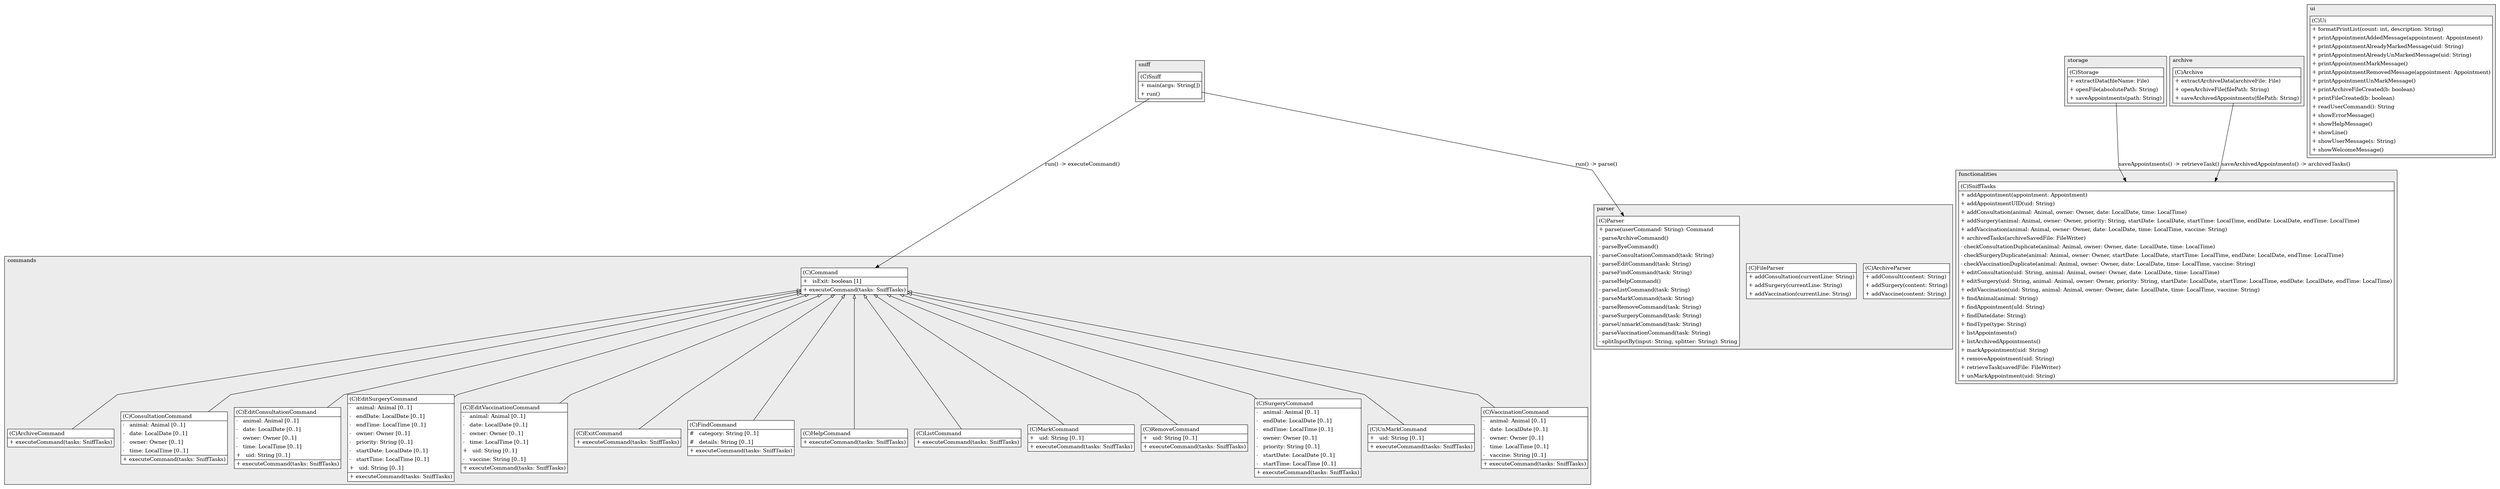 @startuml

/' diagram meta data start
config=StructureConfiguration;
{
  "projectClassification": {
    "searchMode": "OpenProject", // OpenProject, AllProjects
    "includedProjects": "",
    "pathEndKeywords": "*.impl",
    "isClientPath": "",
    "isClientName": "",
    "isTestPath": "",
    "isTestName": "",
    "isMappingPath": "",
    "isMappingName": "",
    "isDataAccessPath": "",
    "isDataAccessName": "",
    "isDataStructurePath": "",
    "isDataStructureName": "",
    "isInterfaceStructuresPath": "",
    "isInterfaceStructuresName": "",
    "isEntryPointPath": "",
    "isEntryPointName": "",
    "treatFinalFieldsAsMandatory": false
  },
  "graphRestriction": {
    "classPackageExcludeFilter": "",
    "classPackageIncludeFilter": "",
    "classNameExcludeFilter": "",
    "classNameIncludeFilter": "",
    "methodNameExcludeFilter": "",
    "methodNameIncludeFilter": "",
    "removeByInheritance": "", // inheritance/annotation based filtering is done in a second step
    "removeByAnnotation": "",
    "removeByClassPackage": "", // cleanup the graph after inheritance/annotation based filtering is done
    "removeByClassName": "",
    "cutMappings": false,
    "cutEnum": true,
    "cutTests": true,
    "cutClient": true,
    "cutDataAccess": false,
    "cutInterfaceStructures": false,
    "cutDataStructures": false,
    "cutGetterAndSetter": true,
    "cutConstructors": true
  },
  "graphTraversal": {
    "forwardDepth": 3,
    "backwardDepth": 3,
    "classPackageExcludeFilter": "",
    "classPackageIncludeFilter": "",
    "classNameExcludeFilter": "",
    "classNameIncludeFilter": "",
    "methodNameExcludeFilter": "",
    "methodNameIncludeFilter": "",
    "hideMappings": false,
    "hideDataStructures": false,
    "hidePrivateMethods": true,
    "hideInterfaceCalls": true, // indirection: implementation -> interface (is hidden) -> implementation
    "onlyShowApplicationEntryPoints": false, // root node is included
    "useMethodCallsForStructureDiagram": "ForwardOnly" // ForwardOnly, BothDirections, No
  },
  "details": {
    "aggregation": "GroupByClass", // ByClass, GroupByClass, None
    "showClassGenericTypes": true,
    "showMethods": true,
    "showMethodParameterNames": true,
    "showMethodParameterTypes": true,
    "showMethodReturnType": true,
    "showPackageLevels": 2,
    "showDetailedClassStructure": true
  },
  "rootClass": "seedu.sniff.Sniff",
  "extensionCallbackMethod": "" // qualified.class.name#methodName - signature: public static String method(String)
}
diagram meta data end '/



digraph g {
    rankdir="TB"
    splines=polyline
    

'nodes 
subgraph cluster_109586094 { 
   	label=sniff
	labeljust=l
	fillcolor="#ececec"
	style=filled
   
   Sniff655660956[
	label=<<TABLE BORDER="1" CELLBORDER="0" CELLPADDING="4" CELLSPACING="0">
<TR><TD ALIGN="LEFT" >(C)Sniff</TD></TR>
<HR/>
<TR><TD ALIGN="LEFT" >+ main(args: String[])</TD></TR>
<TR><TD ALIGN="LEFT" >+ run()</TD></TR>
</TABLE>>
	style=filled
	margin=0
	shape=plaintext
	fillcolor="#FFFFFF"
];
} 

subgraph cluster_1884274053 { 
   	label=storage
	labeljust=l
	fillcolor="#ececec"
	style=filled
   
   Storage1389662410[
	label=<<TABLE BORDER="1" CELLBORDER="0" CELLPADDING="4" CELLSPACING="0">
<TR><TD ALIGN="LEFT" >(C)Storage</TD></TR>
<HR/>
<TR><TD ALIGN="LEFT" >+ extractData(fileName: File)</TD></TR>
<TR><TD ALIGN="LEFT" >+ openFile(absolutePath: String)</TD></TR>
<TR><TD ALIGN="LEFT" >+ saveAppointments(path: String)</TD></TR>
</TABLE>>
	style=filled
	margin=0
	shape=plaintext
	fillcolor="#FFFFFF"
];
} 

subgraph cluster_3732 { 
   	label=ui
	labeljust=l
	fillcolor="#ececec"
	style=filled
   
   Ui1037788935[
	label=<<TABLE BORDER="1" CELLBORDER="0" CELLPADDING="4" CELLSPACING="0">
<TR><TD ALIGN="LEFT" >(C)Ui</TD></TR>
<HR/>
<TR><TD ALIGN="LEFT" >+ formatPrintList(count: int, description: String)</TD></TR>
<TR><TD ALIGN="LEFT" >+ printAppointmentAddedMessage(appointment: Appointment)</TD></TR>
<TR><TD ALIGN="LEFT" >+ printAppointmentAlreadyMarkedMessage(uid: String)</TD></TR>
<TR><TD ALIGN="LEFT" >+ printAppointmentAlreadyUnMarkedMessage(uid: String)</TD></TR>
<TR><TD ALIGN="LEFT" >+ printAppointmentMarkMessage()</TD></TR>
<TR><TD ALIGN="LEFT" >+ printAppointmentRemovedMessage(appointment: Appointment)</TD></TR>
<TR><TD ALIGN="LEFT" >+ printAppointmentUnMarkMessage()</TD></TR>
<TR><TD ALIGN="LEFT" >+ printArchiveFileCreated(b: boolean)</TD></TR>
<TR><TD ALIGN="LEFT" >+ printFileCreated(b: boolean)</TD></TR>
<TR><TD ALIGN="LEFT" >+ readUserCommand(): String</TD></TR>
<TR><TD ALIGN="LEFT" >+ showErrorMessage()</TD></TR>
<TR><TD ALIGN="LEFT" >+ showHelpMessage()</TD></TR>
<TR><TD ALIGN="LEFT" >+ showLine()</TD></TR>
<TR><TD ALIGN="LEFT" >+ showUserMessage(s: String)</TD></TR>
<TR><TD ALIGN="LEFT" >+ showWelcomeMessage()</TD></TR>
</TABLE>>
	style=filled
	margin=0
	shape=plaintext
	fillcolor="#FFFFFF"
];
} 

subgraph cluster_579021399 { 
   	label=functionalities
	labeljust=l
	fillcolor="#ececec"
	style=filled
   
   SniffTasks579021399[
	label=<<TABLE BORDER="1" CELLBORDER="0" CELLPADDING="4" CELLSPACING="0">
<TR><TD ALIGN="LEFT" >(C)SniffTasks</TD></TR>
<HR/>
<TR><TD ALIGN="LEFT" >+ addAppointment(appointment: Appointment)</TD></TR>
<TR><TD ALIGN="LEFT" >+ addAppointmentUID(uid: String)</TD></TR>
<TR><TD ALIGN="LEFT" >+ addConsultation(animal: Animal, owner: Owner, date: LocalDate, time: LocalTime)</TD></TR>
<TR><TD ALIGN="LEFT" >+ addSurgery(animal: Animal, owner: Owner, priority: String, startDate: LocalDate, startTime: LocalTime, endDate: LocalDate, endTime: LocalTime)</TD></TR>
<TR><TD ALIGN="LEFT" >+ addVaccination(animal: Animal, owner: Owner, date: LocalDate, time: LocalTime, vaccine: String)</TD></TR>
<TR><TD ALIGN="LEFT" >+ archivedTasks(archiveSavedFile: FileWriter)</TD></TR>
<TR><TD ALIGN="LEFT" >- checkConsultationDuplicate(animal: Animal, owner: Owner, date: LocalDate, time: LocalTime)</TD></TR>
<TR><TD ALIGN="LEFT" >- checkSurgeryDuplicate(animal: Animal, owner: Owner, startDate: LocalDate, startTime: LocalTime, endDate: LocalDate, endTime: LocalTime)</TD></TR>
<TR><TD ALIGN="LEFT" >- checkVaccinationDuplicate(animal: Animal, owner: Owner, date: LocalDate, time: LocalTime, vaccine: String)</TD></TR>
<TR><TD ALIGN="LEFT" >+ editConsultation(uid: String, animal: Animal, owner: Owner, date: LocalDate, time: LocalTime)</TD></TR>
<TR><TD ALIGN="LEFT" >+ editSurgery(uid: String, animal: Animal, owner: Owner, priority: String, startDate: LocalDate, startTime: LocalTime, endDate: LocalDate, endTime: LocalTime)</TD></TR>
<TR><TD ALIGN="LEFT" >+ editVaccination(uid: String, animal: Animal, owner: Owner, date: LocalDate, time: LocalTime, vaccine: String)</TD></TR>
<TR><TD ALIGN="LEFT" >+ findAnimal(animal: String)</TD></TR>
<TR><TD ALIGN="LEFT" >+ findAppointment(uId: String)</TD></TR>
<TR><TD ALIGN="LEFT" >+ findDate(date: String)</TD></TR>
<TR><TD ALIGN="LEFT" >+ findType(type: String)</TD></TR>
<TR><TD ALIGN="LEFT" >+ listAppointments()</TD></TR>
<TR><TD ALIGN="LEFT" >+ listArchivedAppointments()</TD></TR>
<TR><TD ALIGN="LEFT" >+ markAppointment(uid: String)</TD></TR>
<TR><TD ALIGN="LEFT" >+ removeAppointment(uid: String)</TD></TR>
<TR><TD ALIGN="LEFT" >+ retrieveTask(savedFile: FileWriter)</TD></TR>
<TR><TD ALIGN="LEFT" >+ unMarkAppointment(uid: String)</TD></TR>
</TABLE>>
	style=filled
	margin=0
	shape=plaintext
	fillcolor="#FFFFFF"
];
} 

subgraph cluster_602535288 { 
   	label=commands
	labeljust=l
	fillcolor="#ececec"
	style=filled
   
   ArchiveCommand1845523757[
	label=<<TABLE BORDER="1" CELLBORDER="0" CELLPADDING="4" CELLSPACING="0">
<TR><TD ALIGN="LEFT" >(C)ArchiveCommand</TD></TR>
<HR/>
<TR><TD ALIGN="LEFT" >+ executeCommand(tasks: SniffTasks)</TD></TR>
</TABLE>>
	style=filled
	margin=0
	shape=plaintext
	fillcolor="#FFFFFF"
];

Command1845523757[
	label=<<TABLE BORDER="1" CELLBORDER="0" CELLPADDING="4" CELLSPACING="0">
<TR><TD ALIGN="LEFT" >(C)Command</TD></TR>
<HR/>
<TR><TD ALIGN="LEFT" >+   isExit: boolean [1]</TD></TR>
<HR/>
<TR><TD ALIGN="LEFT" >+ executeCommand(tasks: SniffTasks)</TD></TR>
</TABLE>>
	style=filled
	margin=0
	shape=plaintext
	fillcolor="#FFFFFF"
];

ConsultationCommand1845523757[
	label=<<TABLE BORDER="1" CELLBORDER="0" CELLPADDING="4" CELLSPACING="0">
<TR><TD ALIGN="LEFT" >(C)ConsultationCommand</TD></TR>
<HR/>
<TR><TD ALIGN="LEFT" >-   animal: Animal [0..1]</TD></TR>
<TR><TD ALIGN="LEFT" >-   date: LocalDate [0..1]</TD></TR>
<TR><TD ALIGN="LEFT" >-   owner: Owner [0..1]</TD></TR>
<TR><TD ALIGN="LEFT" >-   time: LocalTime [0..1]</TD></TR>
<HR/>
<TR><TD ALIGN="LEFT" >+ executeCommand(tasks: SniffTasks)</TD></TR>
</TABLE>>
	style=filled
	margin=0
	shape=plaintext
	fillcolor="#FFFFFF"
];

EditConsultationCommand1845523757[
	label=<<TABLE BORDER="1" CELLBORDER="0" CELLPADDING="4" CELLSPACING="0">
<TR><TD ALIGN="LEFT" >(C)EditConsultationCommand</TD></TR>
<HR/>
<TR><TD ALIGN="LEFT" >-   animal: Animal [0..1]</TD></TR>
<TR><TD ALIGN="LEFT" >-   date: LocalDate [0..1]</TD></TR>
<TR><TD ALIGN="LEFT" >-   owner: Owner [0..1]</TD></TR>
<TR><TD ALIGN="LEFT" >-   time: LocalTime [0..1]</TD></TR>
<TR><TD ALIGN="LEFT" >+   uid: String [0..1]</TD></TR>
<HR/>
<TR><TD ALIGN="LEFT" >+ executeCommand(tasks: SniffTasks)</TD></TR>
</TABLE>>
	style=filled
	margin=0
	shape=plaintext
	fillcolor="#FFFFFF"
];

EditSurgeryCommand1845523757[
	label=<<TABLE BORDER="1" CELLBORDER="0" CELLPADDING="4" CELLSPACING="0">
<TR><TD ALIGN="LEFT" >(C)EditSurgeryCommand</TD></TR>
<HR/>
<TR><TD ALIGN="LEFT" >-   animal: Animal [0..1]</TD></TR>
<TR><TD ALIGN="LEFT" >-   endDate: LocalDate [0..1]</TD></TR>
<TR><TD ALIGN="LEFT" >-   endTime: LocalTime [0..1]</TD></TR>
<TR><TD ALIGN="LEFT" >-   owner: Owner [0..1]</TD></TR>
<TR><TD ALIGN="LEFT" >-   priority: String [0..1]</TD></TR>
<TR><TD ALIGN="LEFT" >-   startDate: LocalDate [0..1]</TD></TR>
<TR><TD ALIGN="LEFT" >-   startTime: LocalTime [0..1]</TD></TR>
<TR><TD ALIGN="LEFT" >+   uid: String [0..1]</TD></TR>
<HR/>
<TR><TD ALIGN="LEFT" >+ executeCommand(tasks: SniffTasks)</TD></TR>
</TABLE>>
	style=filled
	margin=0
	shape=plaintext
	fillcolor="#FFFFFF"
];

EditVaccinationCommand1845523757[
	label=<<TABLE BORDER="1" CELLBORDER="0" CELLPADDING="4" CELLSPACING="0">
<TR><TD ALIGN="LEFT" >(C)EditVaccinationCommand</TD></TR>
<HR/>
<TR><TD ALIGN="LEFT" >-   animal: Animal [0..1]</TD></TR>
<TR><TD ALIGN="LEFT" >-   date: LocalDate [0..1]</TD></TR>
<TR><TD ALIGN="LEFT" >-   owner: Owner [0..1]</TD></TR>
<TR><TD ALIGN="LEFT" >-   time: LocalTime [0..1]</TD></TR>
<TR><TD ALIGN="LEFT" >+   uid: String [0..1]</TD></TR>
<TR><TD ALIGN="LEFT" >-   vaccine: String [0..1]</TD></TR>
<HR/>
<TR><TD ALIGN="LEFT" >+ executeCommand(tasks: SniffTasks)</TD></TR>
</TABLE>>
	style=filled
	margin=0
	shape=plaintext
	fillcolor="#FFFFFF"
];

ExitCommand1845523757[
	label=<<TABLE BORDER="1" CELLBORDER="0" CELLPADDING="4" CELLSPACING="0">
<TR><TD ALIGN="LEFT" >(C)ExitCommand</TD></TR>
<HR/>
<TR><TD ALIGN="LEFT" >+ executeCommand(tasks: SniffTasks)</TD></TR>
</TABLE>>
	style=filled
	margin=0
	shape=plaintext
	fillcolor="#FFFFFF"
];

FindCommand1845523757[
	label=<<TABLE BORDER="1" CELLBORDER="0" CELLPADDING="4" CELLSPACING="0">
<TR><TD ALIGN="LEFT" >(C)FindCommand</TD></TR>
<HR/>
<TR><TD ALIGN="LEFT" >#   category: String [0..1]</TD></TR>
<TR><TD ALIGN="LEFT" >#   details: String [0..1]</TD></TR>
<HR/>
<TR><TD ALIGN="LEFT" >+ executeCommand(tasks: SniffTasks)</TD></TR>
</TABLE>>
	style=filled
	margin=0
	shape=plaintext
	fillcolor="#FFFFFF"
];

HelpCommand1845523757[
	label=<<TABLE BORDER="1" CELLBORDER="0" CELLPADDING="4" CELLSPACING="0">
<TR><TD ALIGN="LEFT" >(C)HelpCommand</TD></TR>
<HR/>
<TR><TD ALIGN="LEFT" >+ executeCommand(tasks: SniffTasks)</TD></TR>
</TABLE>>
	style=filled
	margin=0
	shape=plaintext
	fillcolor="#FFFFFF"
];

ListCommand1845523757[
	label=<<TABLE BORDER="1" CELLBORDER="0" CELLPADDING="4" CELLSPACING="0">
<TR><TD ALIGN="LEFT" >(C)ListCommand</TD></TR>
<HR/>
<TR><TD ALIGN="LEFT" >+ executeCommand(tasks: SniffTasks)</TD></TR>
</TABLE>>
	style=filled
	margin=0
	shape=plaintext
	fillcolor="#FFFFFF"
];

MarkCommand1845523757[
	label=<<TABLE BORDER="1" CELLBORDER="0" CELLPADDING="4" CELLSPACING="0">
<TR><TD ALIGN="LEFT" >(C)MarkCommand</TD></TR>
<HR/>
<TR><TD ALIGN="LEFT" >+   uid: String [0..1]</TD></TR>
<HR/>
<TR><TD ALIGN="LEFT" >+ executeCommand(tasks: SniffTasks)</TD></TR>
</TABLE>>
	style=filled
	margin=0
	shape=plaintext
	fillcolor="#FFFFFF"
];

RemoveCommand1845523757[
	label=<<TABLE BORDER="1" CELLBORDER="0" CELLPADDING="4" CELLSPACING="0">
<TR><TD ALIGN="LEFT" >(C)RemoveCommand</TD></TR>
<HR/>
<TR><TD ALIGN="LEFT" >+   uid: String [0..1]</TD></TR>
<HR/>
<TR><TD ALIGN="LEFT" >+ executeCommand(tasks: SniffTasks)</TD></TR>
</TABLE>>
	style=filled
	margin=0
	shape=plaintext
	fillcolor="#FFFFFF"
];

SurgeryCommand1845523757[
	label=<<TABLE BORDER="1" CELLBORDER="0" CELLPADDING="4" CELLSPACING="0">
<TR><TD ALIGN="LEFT" >(C)SurgeryCommand</TD></TR>
<HR/>
<TR><TD ALIGN="LEFT" >-   animal: Animal [0..1]</TD></TR>
<TR><TD ALIGN="LEFT" >-   endDate: LocalDate [0..1]</TD></TR>
<TR><TD ALIGN="LEFT" >-   endTime: LocalTime [0..1]</TD></TR>
<TR><TD ALIGN="LEFT" >-   owner: Owner [0..1]</TD></TR>
<TR><TD ALIGN="LEFT" >-   priority: String [0..1]</TD></TR>
<TR><TD ALIGN="LEFT" >-   startDate: LocalDate [0..1]</TD></TR>
<TR><TD ALIGN="LEFT" >-   startTime: LocalTime [0..1]</TD></TR>
<HR/>
<TR><TD ALIGN="LEFT" >+ executeCommand(tasks: SniffTasks)</TD></TR>
</TABLE>>
	style=filled
	margin=0
	shape=plaintext
	fillcolor="#FFFFFF"
];

UnMarkCommand1845523757[
	label=<<TABLE BORDER="1" CELLBORDER="0" CELLPADDING="4" CELLSPACING="0">
<TR><TD ALIGN="LEFT" >(C)UnMarkCommand</TD></TR>
<HR/>
<TR><TD ALIGN="LEFT" >+   uid: String [0..1]</TD></TR>
<HR/>
<TR><TD ALIGN="LEFT" >+ executeCommand(tasks: SniffTasks)</TD></TR>
</TABLE>>
	style=filled
	margin=0
	shape=plaintext
	fillcolor="#FFFFFF"
];

VaccinationCommand1845523757[
	label=<<TABLE BORDER="1" CELLBORDER="0" CELLPADDING="4" CELLSPACING="0">
<TR><TD ALIGN="LEFT" >(C)VaccinationCommand</TD></TR>
<HR/>
<TR><TD ALIGN="LEFT" >-   animal: Animal [0..1]</TD></TR>
<TR><TD ALIGN="LEFT" >-   date: LocalDate [0..1]</TD></TR>
<TR><TD ALIGN="LEFT" >-   owner: Owner [0..1]</TD></TR>
<TR><TD ALIGN="LEFT" >-   time: LocalTime [0..1]</TD></TR>
<TR><TD ALIGN="LEFT" >-   vaccine: String [0..1]</TD></TR>
<HR/>
<TR><TD ALIGN="LEFT" >+ executeCommand(tasks: SniffTasks)</TD></TR>
</TABLE>>
	style=filled
	margin=0
	shape=plaintext
	fillcolor="#FFFFFF"
];
} 

subgraph cluster_748101438 { 
   	label=archive
	labeljust=l
	fillcolor="#ececec"
	style=filled
   
   Archive748101438[
	label=<<TABLE BORDER="1" CELLBORDER="0" CELLPADDING="4" CELLSPACING="0">
<TR><TD ALIGN="LEFT" >(C)Archive</TD></TR>
<HR/>
<TR><TD ALIGN="LEFT" >+ extractArchiveData(archiveFile: File)</TD></TR>
<TR><TD ALIGN="LEFT" >+ openArchiveFile(filePath: String)</TD></TR>
<TR><TD ALIGN="LEFT" >+ saveArchivedAppointments(filePath: String)</TD></TR>
</TABLE>>
	style=filled
	margin=0
	shape=plaintext
	fillcolor="#FFFFFF"
];
} 

subgraph cluster_995410913 { 
   	label=parser
	labeljust=l
	fillcolor="#ececec"
	style=filled
   
   ArchiveParser1930038276[
	label=<<TABLE BORDER="1" CELLBORDER="0" CELLPADDING="4" CELLSPACING="0">
<TR><TD ALIGN="LEFT" >(C)ArchiveParser</TD></TR>
<HR/>
<TR><TD ALIGN="LEFT" >+ addConsult(content: String)</TD></TR>
<TR><TD ALIGN="LEFT" >+ addSurgery(content: String)</TD></TR>
<TR><TD ALIGN="LEFT" >+ addVaccine(content: String)</TD></TR>
</TABLE>>
	style=filled
	margin=0
	shape=plaintext
	fillcolor="#FFFFFF"
];

FileParser1930038276[
	label=<<TABLE BORDER="1" CELLBORDER="0" CELLPADDING="4" CELLSPACING="0">
<TR><TD ALIGN="LEFT" >(C)FileParser</TD></TR>
<HR/>
<TR><TD ALIGN="LEFT" >+ addConsultation(currentLine: String)</TD></TR>
<TR><TD ALIGN="LEFT" >+ addSurgery(currentLine: String)</TD></TR>
<TR><TD ALIGN="LEFT" >+ addVaccination(currentLine: String)</TD></TR>
</TABLE>>
	style=filled
	margin=0
	shape=plaintext
	fillcolor="#FFFFFF"
];

Parser1930038276[
	label=<<TABLE BORDER="1" CELLBORDER="0" CELLPADDING="4" CELLSPACING="0">
<TR><TD ALIGN="LEFT" >(C)Parser</TD></TR>
<HR/>
<TR><TD ALIGN="LEFT" >+ parse(userCommand: String): Command</TD></TR>
<TR><TD ALIGN="LEFT" >- parseArchiveCommand()</TD></TR>
<TR><TD ALIGN="LEFT" >- parseByeCommand()</TD></TR>
<TR><TD ALIGN="LEFT" >- parseConsultationCommand(task: String)</TD></TR>
<TR><TD ALIGN="LEFT" >- parseEditCommand(task: String)</TD></TR>
<TR><TD ALIGN="LEFT" >- parseFindCommand(task: String)</TD></TR>
<TR><TD ALIGN="LEFT" >- parseHelpCommand()</TD></TR>
<TR><TD ALIGN="LEFT" >- parseListCommand(task: String)</TD></TR>
<TR><TD ALIGN="LEFT" >- parseMarkCommand(task: String)</TD></TR>
<TR><TD ALIGN="LEFT" >- parseRemoveCommand(task: String)</TD></TR>
<TR><TD ALIGN="LEFT" >- parseSurgeryCommand(task: String)</TD></TR>
<TR><TD ALIGN="LEFT" >- parseUnmarkCommand(task: String)</TD></TR>
<TR><TD ALIGN="LEFT" >- parseVaccinationCommand(task: String)</TD></TR>
<TR><TD ALIGN="LEFT" >- splitInputBy(input: String, splitter: String): String</TD></TR>
</TABLE>>
	style=filled
	margin=0
	shape=plaintext
	fillcolor="#FFFFFF"
];
} 

'edges    
Archive748101438 -> SniffTasks579021399[label="saveArchivedAppointments() -> archivedTasks()"];
Command1845523757 -> ArchiveCommand1845523757[arrowhead=none, arrowtail=empty, dir=both];
Command1845523757 -> ConsultationCommand1845523757[arrowhead=none, arrowtail=empty, dir=both];
Command1845523757 -> EditConsultationCommand1845523757[arrowhead=none, arrowtail=empty, dir=both];
Command1845523757 -> EditSurgeryCommand1845523757[arrowhead=none, arrowtail=empty, dir=both];
Command1845523757 -> EditVaccinationCommand1845523757[arrowhead=none, arrowtail=empty, dir=both];
Command1845523757 -> ExitCommand1845523757[arrowhead=none, arrowtail=empty, dir=both];
Command1845523757 -> FindCommand1845523757[arrowhead=none, arrowtail=empty, dir=both];
Command1845523757 -> HelpCommand1845523757[arrowhead=none, arrowtail=empty, dir=both];
Command1845523757 -> ListCommand1845523757[arrowhead=none, arrowtail=empty, dir=both];
Command1845523757 -> MarkCommand1845523757[arrowhead=none, arrowtail=empty, dir=both];
Command1845523757 -> RemoveCommand1845523757[arrowhead=none, arrowtail=empty, dir=both];
Command1845523757 -> SurgeryCommand1845523757[arrowhead=none, arrowtail=empty, dir=both];
Command1845523757 -> UnMarkCommand1845523757[arrowhead=none, arrowtail=empty, dir=both];
Command1845523757 -> VaccinationCommand1845523757[arrowhead=none, arrowtail=empty, dir=both];
Sniff655660956 -> Command1845523757[label="run() -> executeCommand()"];
Sniff655660956 -> Parser1930038276[label="run() -> parse()"];
Storage1389662410 -> SniffTasks579021399[label="saveAppointments() -> retrieveTask()"];
    
}
@enduml